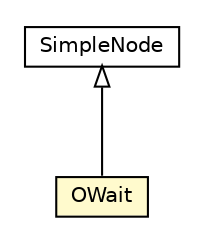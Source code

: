 #!/usr/local/bin/dot
#
# Class diagram 
# Generated by UMLGraph version R5_6-24-gf6e263 (http://www.umlgraph.org/)
#

digraph G {
	edge [fontname="Helvetica",fontsize=10,labelfontname="Helvetica",labelfontsize=10];
	node [fontname="Helvetica",fontsize=10,shape=plaintext];
	nodesep=0.25;
	ranksep=0.5;
	// com.orientechnologies.orient.core.sql.parser.OWait
	c7903094 [label=<<table title="com.orientechnologies.orient.core.sql.parser.OWait" border="0" cellborder="1" cellspacing="0" cellpadding="2" port="p" bgcolor="lemonChiffon" href="./OWait.html">
		<tr><td><table border="0" cellspacing="0" cellpadding="1">
<tr><td align="center" balign="center"> OWait </td></tr>
		</table></td></tr>
		</table>>, URL="./OWait.html", fontname="Helvetica", fontcolor="black", fontsize=10.0];
	// com.orientechnologies.orient.core.sql.parser.SimpleNode
	c7903110 [label=<<table title="com.orientechnologies.orient.core.sql.parser.SimpleNode" border="0" cellborder="1" cellspacing="0" cellpadding="2" port="p" href="./SimpleNode.html">
		<tr><td><table border="0" cellspacing="0" cellpadding="1">
<tr><td align="center" balign="center"> SimpleNode </td></tr>
		</table></td></tr>
		</table>>, URL="./SimpleNode.html", fontname="Helvetica", fontcolor="black", fontsize=10.0];
	//com.orientechnologies.orient.core.sql.parser.OWait extends com.orientechnologies.orient.core.sql.parser.SimpleNode
	c7903110:p -> c7903094:p [dir=back,arrowtail=empty];
}

